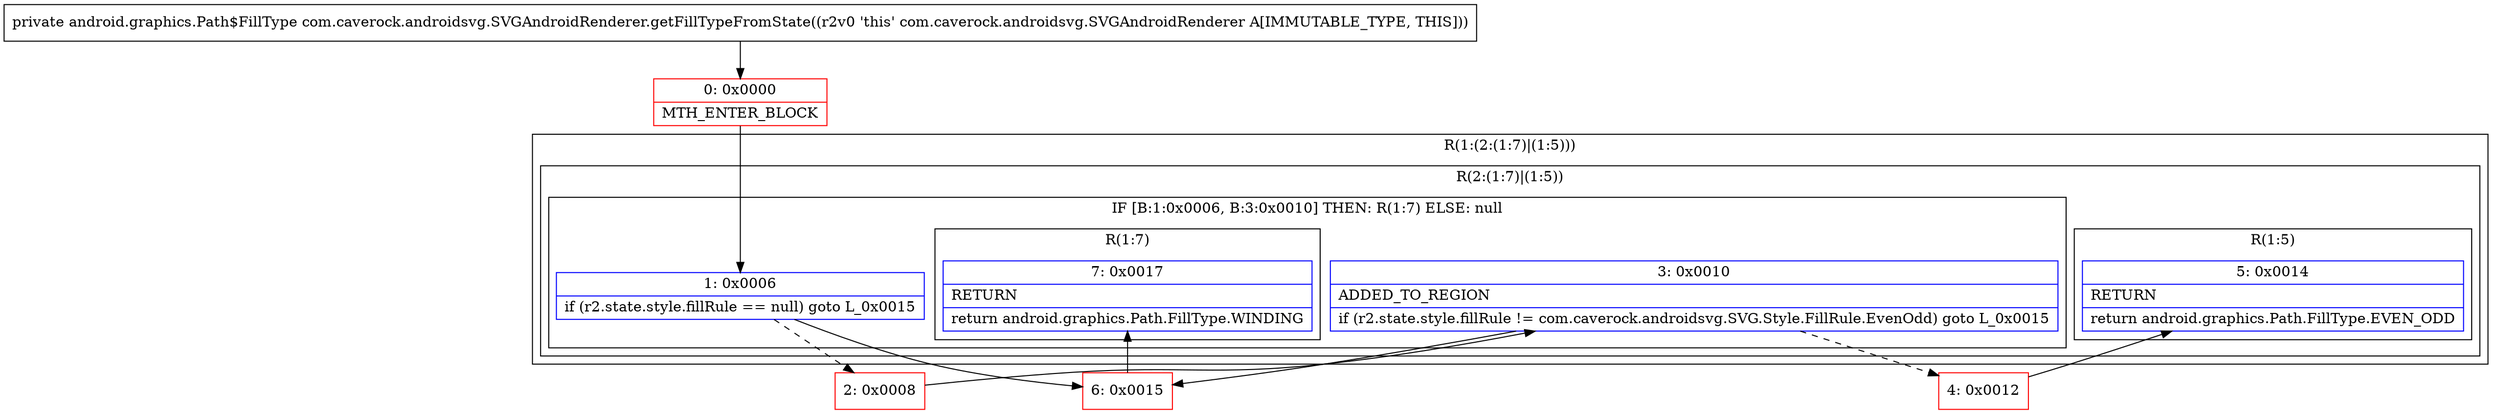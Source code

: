 digraph "CFG forcom.caverock.androidsvg.SVGAndroidRenderer.getFillTypeFromState()Landroid\/graphics\/Path$FillType;" {
subgraph cluster_Region_1744444956 {
label = "R(1:(2:(1:7)|(1:5)))";
node [shape=record,color=blue];
subgraph cluster_Region_147399381 {
label = "R(2:(1:7)|(1:5))";
node [shape=record,color=blue];
subgraph cluster_IfRegion_65471500 {
label = "IF [B:1:0x0006, B:3:0x0010] THEN: R(1:7) ELSE: null";
node [shape=record,color=blue];
Node_1 [shape=record,label="{1\:\ 0x0006|if (r2.state.style.fillRule == null) goto L_0x0015\l}"];
Node_3 [shape=record,label="{3\:\ 0x0010|ADDED_TO_REGION\l|if (r2.state.style.fillRule != com.caverock.androidsvg.SVG.Style.FillRule.EvenOdd) goto L_0x0015\l}"];
subgraph cluster_Region_1048905950 {
label = "R(1:7)";
node [shape=record,color=blue];
Node_7 [shape=record,label="{7\:\ 0x0017|RETURN\l|return android.graphics.Path.FillType.WINDING\l}"];
}
}
subgraph cluster_Region_154725356 {
label = "R(1:5)";
node [shape=record,color=blue];
Node_5 [shape=record,label="{5\:\ 0x0014|RETURN\l|return android.graphics.Path.FillType.EVEN_ODD\l}"];
}
}
}
Node_0 [shape=record,color=red,label="{0\:\ 0x0000|MTH_ENTER_BLOCK\l}"];
Node_2 [shape=record,color=red,label="{2\:\ 0x0008}"];
Node_4 [shape=record,color=red,label="{4\:\ 0x0012}"];
Node_6 [shape=record,color=red,label="{6\:\ 0x0015}"];
MethodNode[shape=record,label="{private android.graphics.Path$FillType com.caverock.androidsvg.SVGAndroidRenderer.getFillTypeFromState((r2v0 'this' com.caverock.androidsvg.SVGAndroidRenderer A[IMMUTABLE_TYPE, THIS])) }"];
MethodNode -> Node_0;
Node_1 -> Node_2[style=dashed];
Node_1 -> Node_6;
Node_3 -> Node_4[style=dashed];
Node_3 -> Node_6;
Node_0 -> Node_1;
Node_2 -> Node_3;
Node_4 -> Node_5;
Node_6 -> Node_7;
}

